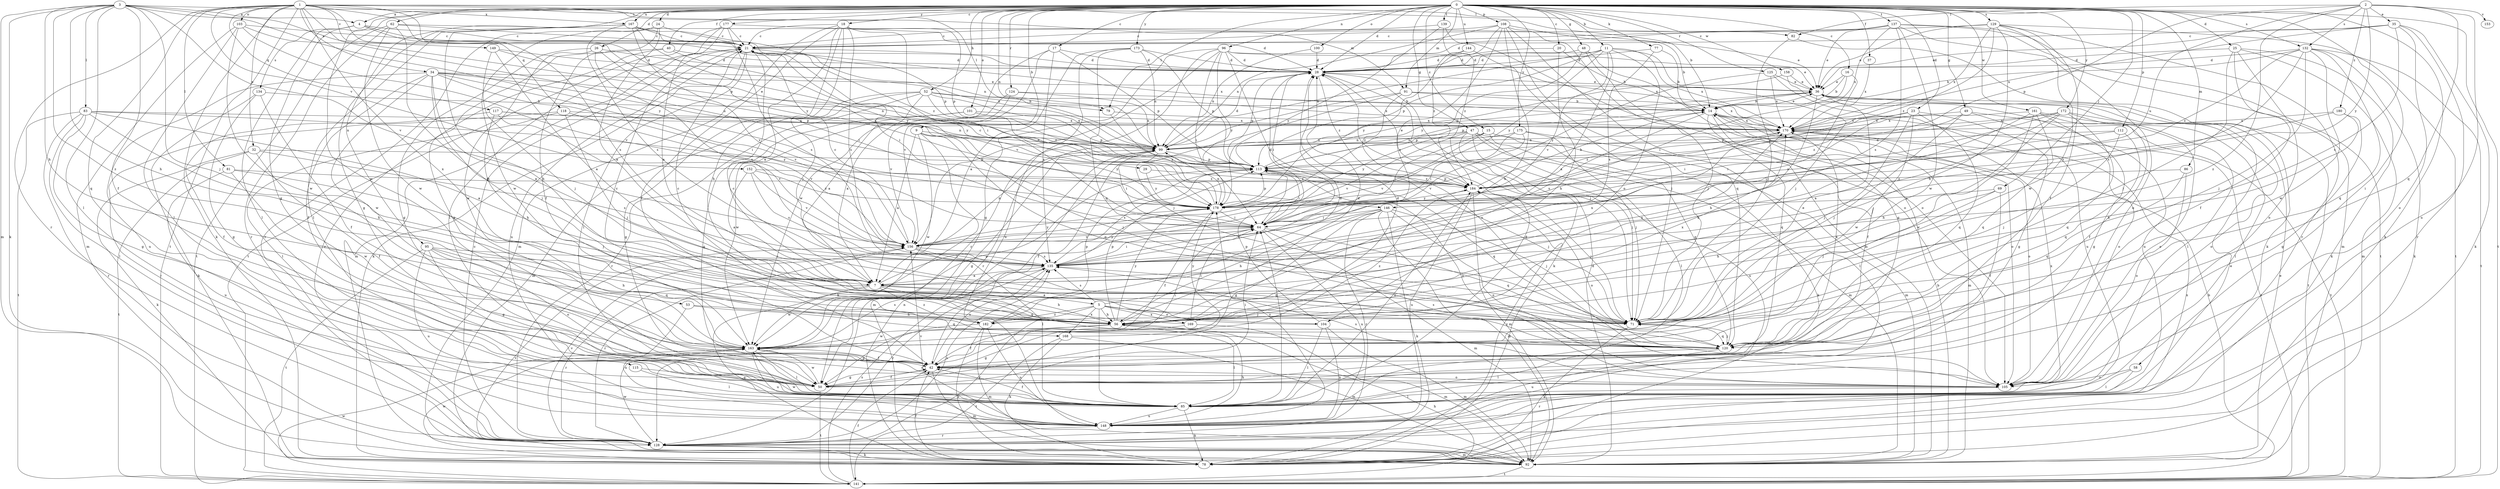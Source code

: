 strict digraph  {
0;
1;
2;
3;
4;
5;
7;
9;
11;
14;
15;
16;
17;
18;
20;
21;
23;
24;
25;
26;
28;
29;
32;
34;
35;
36;
37;
40;
42;
47;
48;
49;
50;
52;
53;
56;
58;
62;
64;
69;
71;
77;
78;
79;
81;
82;
83;
85;
86;
91;
92;
95;
96;
99;
100;
101;
103;
104;
105;
108;
112;
113;
115;
117;
118;
120;
124;
125;
128;
129;
132;
134;
135;
137;
139;
141;
144;
146;
148;
149;
152;
153;
156;
158;
161;
163;
167;
168;
169;
170;
172;
173;
175;
177;
178;
180;
182;
184;
0 -> 4  [label=a];
0 -> 9  [label=b];
0 -> 11  [label=b];
0 -> 15  [label=c];
0 -> 16  [label=c];
0 -> 17  [label=c];
0 -> 18  [label=c];
0 -> 20  [label=c];
0 -> 23  [label=d];
0 -> 24  [label=d];
0 -> 25  [label=d];
0 -> 26  [label=d];
0 -> 28  [label=d];
0 -> 37  [label=f];
0 -> 40  [label=f];
0 -> 47  [label=g];
0 -> 48  [label=g];
0 -> 49  [label=g];
0 -> 50  [label=g];
0 -> 52  [label=h];
0 -> 58  [label=i];
0 -> 62  [label=i];
0 -> 69  [label=j];
0 -> 77  [label=k];
0 -> 78  [label=k];
0 -> 79  [label=l];
0 -> 86  [label=m];
0 -> 91  [label=m];
0 -> 95  [label=n];
0 -> 96  [label=n];
0 -> 99  [label=n];
0 -> 100  [label=o];
0 -> 101  [label=o];
0 -> 108  [label=p];
0 -> 112  [label=p];
0 -> 124  [label=r];
0 -> 125  [label=r];
0 -> 129  [label=s];
0 -> 132  [label=s];
0 -> 137  [label=t];
0 -> 139  [label=t];
0 -> 141  [label=t];
0 -> 144  [label=u];
0 -> 158  [label=w];
0 -> 161  [label=w];
0 -> 163  [label=w];
0 -> 167  [label=x];
0 -> 172  [label=y];
0 -> 173  [label=y];
0 -> 175  [label=y];
0 -> 177  [label=y];
1 -> 29  [label=e];
1 -> 32  [label=e];
1 -> 34  [label=e];
1 -> 78  [label=k];
1 -> 79  [label=l];
1 -> 81  [label=l];
1 -> 82  [label=l];
1 -> 91  [label=m];
1 -> 103  [label=o];
1 -> 115  [label=q];
1 -> 117  [label=q];
1 -> 118  [label=q];
1 -> 128  [label=r];
1 -> 141  [label=t];
1 -> 146  [label=u];
1 -> 149  [label=v];
1 -> 152  [label=v];
1 -> 167  [label=x];
1 -> 168  [label=x];
1 -> 178  [label=y];
2 -> 35  [label=e];
2 -> 82  [label=l];
2 -> 113  [label=p];
2 -> 120  [label=q];
2 -> 132  [label=s];
2 -> 146  [label=u];
2 -> 148  [label=u];
2 -> 153  [label=v];
2 -> 178  [label=y];
2 -> 180  [label=z];
2 -> 182  [label=z];
3 -> 4  [label=a];
3 -> 14  [label=b];
3 -> 42  [label=f];
3 -> 53  [label=h];
3 -> 56  [label=h];
3 -> 71  [label=j];
3 -> 78  [label=k];
3 -> 83  [label=l];
3 -> 85  [label=l];
3 -> 92  [label=m];
3 -> 113  [label=p];
3 -> 156  [label=v];
3 -> 178  [label=y];
3 -> 182  [label=z];
4 -> 21  [label=c];
4 -> 85  [label=l];
4 -> 99  [label=n];
4 -> 134  [label=s];
4 -> 135  [label=s];
5 -> 56  [label=h];
5 -> 71  [label=j];
5 -> 85  [label=l];
5 -> 104  [label=o];
5 -> 128  [label=r];
5 -> 135  [label=s];
5 -> 168  [label=x];
5 -> 169  [label=x];
5 -> 170  [label=x];
5 -> 182  [label=z];
7 -> 5  [label=a];
7 -> 56  [label=h];
7 -> 64  [label=i];
7 -> 120  [label=q];
7 -> 128  [label=r];
7 -> 163  [label=w];
7 -> 170  [label=x];
7 -> 182  [label=z];
9 -> 7  [label=a];
9 -> 71  [label=j];
9 -> 78  [label=k];
9 -> 99  [label=n];
9 -> 120  [label=q];
9 -> 163  [label=w];
9 -> 178  [label=y];
11 -> 7  [label=a];
11 -> 28  [label=d];
11 -> 71  [label=j];
11 -> 99  [label=n];
11 -> 104  [label=o];
11 -> 113  [label=p];
11 -> 156  [label=v];
11 -> 170  [label=x];
11 -> 178  [label=y];
14 -> 36  [label=e];
14 -> 42  [label=f];
14 -> 92  [label=m];
14 -> 105  [label=o];
14 -> 113  [label=p];
14 -> 120  [label=q];
14 -> 135  [label=s];
14 -> 141  [label=t];
14 -> 170  [label=x];
15 -> 64  [label=i];
15 -> 92  [label=m];
15 -> 99  [label=n];
15 -> 120  [label=q];
15 -> 156  [label=v];
16 -> 14  [label=b];
16 -> 36  [label=e];
16 -> 64  [label=i];
16 -> 135  [label=s];
17 -> 28  [label=d];
17 -> 113  [label=p];
17 -> 135  [label=s];
17 -> 156  [label=v];
17 -> 163  [label=w];
18 -> 7  [label=a];
18 -> 21  [label=c];
18 -> 42  [label=f];
18 -> 56  [label=h];
18 -> 64  [label=i];
18 -> 71  [label=j];
18 -> 92  [label=m];
18 -> 113  [label=p];
18 -> 135  [label=s];
20 -> 14  [label=b];
20 -> 28  [label=d];
20 -> 56  [label=h];
21 -> 28  [label=d];
21 -> 64  [label=i];
21 -> 78  [label=k];
21 -> 85  [label=l];
21 -> 92  [label=m];
21 -> 148  [label=u];
21 -> 170  [label=x];
23 -> 50  [label=g];
23 -> 64  [label=i];
23 -> 71  [label=j];
23 -> 113  [label=p];
23 -> 120  [label=q];
23 -> 163  [label=w];
23 -> 170  [label=x];
24 -> 7  [label=a];
24 -> 21  [label=c];
24 -> 42  [label=f];
24 -> 128  [label=r];
24 -> 163  [label=w];
25 -> 28  [label=d];
25 -> 42  [label=f];
25 -> 71  [label=j];
25 -> 78  [label=k];
25 -> 92  [label=m];
25 -> 105  [label=o];
26 -> 28  [label=d];
26 -> 50  [label=g];
26 -> 64  [label=i];
26 -> 135  [label=s];
26 -> 163  [label=w];
28 -> 36  [label=e];
28 -> 64  [label=i];
28 -> 71  [label=j];
28 -> 78  [label=k];
28 -> 113  [label=p];
28 -> 184  [label=z];
29 -> 178  [label=y];
29 -> 184  [label=z];
32 -> 42  [label=f];
32 -> 78  [label=k];
32 -> 113  [label=p];
32 -> 135  [label=s];
32 -> 141  [label=t];
34 -> 7  [label=a];
34 -> 36  [label=e];
34 -> 42  [label=f];
34 -> 64  [label=i];
34 -> 71  [label=j];
34 -> 99  [label=n];
34 -> 113  [label=p];
34 -> 148  [label=u];
34 -> 156  [label=v];
34 -> 163  [label=w];
35 -> 21  [label=c];
35 -> 36  [label=e];
35 -> 78  [label=k];
35 -> 105  [label=o];
35 -> 128  [label=r];
35 -> 135  [label=s];
35 -> 170  [label=x];
36 -> 14  [label=b];
36 -> 56  [label=h];
36 -> 85  [label=l];
36 -> 113  [label=p];
36 -> 141  [label=t];
37 -> 170  [label=x];
40 -> 28  [label=d];
40 -> 50  [label=g];
40 -> 128  [label=r];
40 -> 178  [label=y];
42 -> 50  [label=g];
42 -> 64  [label=i];
42 -> 92  [label=m];
42 -> 105  [label=o];
42 -> 135  [label=s];
47 -> 71  [label=j];
47 -> 78  [label=k];
47 -> 85  [label=l];
47 -> 92  [label=m];
47 -> 99  [label=n];
47 -> 148  [label=u];
47 -> 156  [label=v];
47 -> 178  [label=y];
48 -> 28  [label=d];
48 -> 50  [label=g];
48 -> 71  [label=j];
48 -> 178  [label=y];
49 -> 71  [label=j];
49 -> 105  [label=o];
49 -> 113  [label=p];
49 -> 141  [label=t];
49 -> 170  [label=x];
50 -> 42  [label=f];
50 -> 64  [label=i];
50 -> 141  [label=t];
50 -> 163  [label=w];
52 -> 7  [label=a];
52 -> 50  [label=g];
52 -> 92  [label=m];
52 -> 99  [label=n];
52 -> 128  [label=r];
52 -> 170  [label=x];
52 -> 184  [label=z];
52 -> 79  [label=b];
53 -> 56  [label=h];
53 -> 120  [label=q];
53 -> 148  [label=u];
56 -> 21  [label=c];
56 -> 28  [label=d];
56 -> 42  [label=f];
56 -> 85  [label=l];
56 -> 113  [label=p];
56 -> 163  [label=w];
56 -> 178  [label=y];
58 -> 85  [label=l];
58 -> 105  [label=o];
58 -> 128  [label=r];
62 -> 21  [label=c];
62 -> 36  [label=e];
62 -> 56  [label=h];
62 -> 128  [label=r];
62 -> 141  [label=t];
62 -> 163  [label=w];
64 -> 28  [label=d];
64 -> 92  [label=m];
64 -> 120  [label=q];
64 -> 148  [label=u];
64 -> 156  [label=v];
69 -> 42  [label=f];
69 -> 56  [label=h];
69 -> 71  [label=j];
69 -> 178  [label=y];
71 -> 36  [label=e];
71 -> 78  [label=k];
71 -> 120  [label=q];
77 -> 14  [label=b];
77 -> 28  [label=d];
77 -> 135  [label=s];
78 -> 42  [label=f];
78 -> 99  [label=n];
78 -> 163  [label=w];
78 -> 170  [label=x];
78 -> 184  [label=z];
79 -> 170  [label=x];
79 -> 178  [label=y];
81 -> 71  [label=j];
81 -> 148  [label=u];
81 -> 163  [label=w];
81 -> 184  [label=z];
82 -> 71  [label=j];
82 -> 78  [label=k];
83 -> 7  [label=a];
83 -> 50  [label=g];
83 -> 56  [label=h];
83 -> 85  [label=l];
83 -> 128  [label=r];
83 -> 141  [label=t];
83 -> 170  [label=x];
83 -> 178  [label=y];
85 -> 28  [label=d];
85 -> 42  [label=f];
85 -> 64  [label=i];
85 -> 78  [label=k];
85 -> 148  [label=u];
85 -> 170  [label=x];
85 -> 184  [label=z];
86 -> 105  [label=o];
86 -> 120  [label=q];
86 -> 184  [label=z];
91 -> 14  [label=b];
91 -> 71  [label=j];
91 -> 128  [label=r];
91 -> 170  [label=x];
91 -> 184  [label=z];
92 -> 14  [label=b];
92 -> 28  [label=d];
92 -> 36  [label=e];
92 -> 141  [label=t];
92 -> 156  [label=v];
95 -> 50  [label=g];
95 -> 56  [label=h];
95 -> 105  [label=o];
95 -> 120  [label=q];
95 -> 135  [label=s];
95 -> 141  [label=t];
95 -> 148  [label=u];
96 -> 28  [label=d];
96 -> 36  [label=e];
96 -> 50  [label=g];
96 -> 64  [label=i];
96 -> 105  [label=o];
96 -> 128  [label=r];
96 -> 156  [label=v];
96 -> 170  [label=x];
96 -> 178  [label=y];
99 -> 28  [label=d];
99 -> 42  [label=f];
99 -> 50  [label=g];
99 -> 64  [label=i];
99 -> 92  [label=m];
99 -> 113  [label=p];
100 -> 28  [label=d];
100 -> 99  [label=n];
101 -> 50  [label=g];
101 -> 113  [label=p];
101 -> 163  [label=w];
101 -> 170  [label=x];
103 -> 21  [label=c];
103 -> 28  [label=d];
103 -> 85  [label=l];
103 -> 92  [label=m];
103 -> 156  [label=v];
103 -> 163  [label=w];
104 -> 21  [label=c];
104 -> 85  [label=l];
104 -> 92  [label=m];
104 -> 113  [label=p];
104 -> 148  [label=u];
104 -> 170  [label=x];
105 -> 85  [label=l];
105 -> 135  [label=s];
108 -> 14  [label=b];
108 -> 21  [label=c];
108 -> 56  [label=h];
108 -> 92  [label=m];
108 -> 99  [label=n];
108 -> 105  [label=o];
108 -> 120  [label=q];
108 -> 135  [label=s];
108 -> 184  [label=z];
112 -> 64  [label=i];
112 -> 71  [label=j];
112 -> 99  [label=n];
112 -> 120  [label=q];
113 -> 36  [label=e];
113 -> 64  [label=i];
113 -> 71  [label=j];
113 -> 105  [label=o];
113 -> 120  [label=q];
113 -> 135  [label=s];
113 -> 184  [label=z];
115 -> 50  [label=g];
115 -> 85  [label=l];
117 -> 42  [label=f];
117 -> 56  [label=h];
117 -> 99  [label=n];
117 -> 156  [label=v];
117 -> 170  [label=x];
118 -> 71  [label=j];
118 -> 85  [label=l];
118 -> 128  [label=r];
118 -> 156  [label=v];
118 -> 170  [label=x];
120 -> 71  [label=j];
120 -> 85  [label=l];
120 -> 135  [label=s];
120 -> 148  [label=u];
120 -> 170  [label=x];
124 -> 7  [label=a];
124 -> 14  [label=b];
124 -> 99  [label=n];
124 -> 156  [label=v];
125 -> 36  [label=e];
125 -> 148  [label=u];
125 -> 170  [label=x];
125 -> 178  [label=y];
128 -> 21  [label=c];
128 -> 36  [label=e];
128 -> 78  [label=k];
128 -> 92  [label=m];
128 -> 135  [label=s];
128 -> 156  [label=v];
128 -> 163  [label=w];
129 -> 21  [label=c];
129 -> 36  [label=e];
129 -> 42  [label=f];
129 -> 56  [label=h];
129 -> 128  [label=r];
129 -> 141  [label=t];
129 -> 163  [label=w];
129 -> 170  [label=x];
129 -> 184  [label=z];
132 -> 14  [label=b];
132 -> 28  [label=d];
132 -> 71  [label=j];
132 -> 78  [label=k];
132 -> 120  [label=q];
132 -> 135  [label=s];
132 -> 141  [label=t];
132 -> 163  [label=w];
132 -> 184  [label=z];
134 -> 14  [label=b];
134 -> 42  [label=f];
134 -> 50  [label=g];
134 -> 78  [label=k];
135 -> 7  [label=a];
135 -> 64  [label=i];
135 -> 128  [label=r];
135 -> 178  [label=y];
137 -> 21  [label=c];
137 -> 28  [label=d];
137 -> 36  [label=e];
137 -> 92  [label=m];
137 -> 105  [label=o];
137 -> 135  [label=s];
137 -> 141  [label=t];
137 -> 163  [label=w];
137 -> 170  [label=x];
139 -> 21  [label=c];
139 -> 105  [label=o];
139 -> 178  [label=y];
139 -> 184  [label=z];
141 -> 14  [label=b];
141 -> 42  [label=f];
141 -> 56  [label=h];
141 -> 135  [label=s];
141 -> 163  [label=w];
144 -> 28  [label=d];
144 -> 71  [label=j];
144 -> 178  [label=y];
146 -> 50  [label=g];
146 -> 56  [label=h];
146 -> 64  [label=i];
146 -> 71  [label=j];
146 -> 78  [label=k];
146 -> 92  [label=m];
146 -> 105  [label=o];
146 -> 128  [label=r];
146 -> 135  [label=s];
148 -> 56  [label=h];
148 -> 128  [label=r];
148 -> 156  [label=v];
148 -> 163  [label=w];
148 -> 178  [label=y];
149 -> 7  [label=a];
149 -> 28  [label=d];
149 -> 71  [label=j];
149 -> 99  [label=n];
152 -> 7  [label=a];
152 -> 135  [label=s];
152 -> 156  [label=v];
152 -> 178  [label=y];
152 -> 184  [label=z];
156 -> 21  [label=c];
156 -> 85  [label=l];
156 -> 99  [label=n];
156 -> 120  [label=q];
156 -> 128  [label=r];
156 -> 135  [label=s];
156 -> 178  [label=y];
158 -> 36  [label=e];
158 -> 113  [label=p];
158 -> 148  [label=u];
161 -> 50  [label=g];
161 -> 56  [label=h];
161 -> 85  [label=l];
161 -> 105  [label=o];
161 -> 120  [label=q];
161 -> 163  [label=w];
161 -> 170  [label=x];
163 -> 42  [label=f];
163 -> 85  [label=l];
163 -> 105  [label=o];
163 -> 113  [label=p];
163 -> 135  [label=s];
163 -> 148  [label=u];
163 -> 184  [label=z];
167 -> 21  [label=c];
167 -> 50  [label=g];
167 -> 56  [label=h];
167 -> 85  [label=l];
167 -> 113  [label=p];
167 -> 135  [label=s];
167 -> 156  [label=v];
167 -> 178  [label=y];
167 -> 184  [label=z];
168 -> 78  [label=k];
168 -> 92  [label=m];
168 -> 141  [label=t];
168 -> 178  [label=y];
169 -> 21  [label=c];
169 -> 28  [label=d];
169 -> 50  [label=g];
169 -> 64  [label=i];
169 -> 92  [label=m];
170 -> 99  [label=n];
170 -> 105  [label=o];
170 -> 184  [label=z];
172 -> 7  [label=a];
172 -> 42  [label=f];
172 -> 56  [label=h];
172 -> 64  [label=i];
172 -> 105  [label=o];
172 -> 120  [label=q];
172 -> 170  [label=x];
172 -> 184  [label=z];
173 -> 7  [label=a];
173 -> 28  [label=d];
173 -> 99  [label=n];
173 -> 113  [label=p];
173 -> 120  [label=q];
173 -> 148  [label=u];
175 -> 64  [label=i];
175 -> 71  [label=j];
175 -> 85  [label=l];
175 -> 99  [label=n];
175 -> 156  [label=v];
177 -> 7  [label=a];
177 -> 21  [label=c];
177 -> 28  [label=d];
177 -> 85  [label=l];
177 -> 135  [label=s];
177 -> 141  [label=t];
178 -> 21  [label=c];
178 -> 42  [label=f];
178 -> 64  [label=i];
178 -> 99  [label=n];
178 -> 113  [label=p];
180 -> 50  [label=g];
180 -> 56  [label=h];
180 -> 170  [label=x];
180 -> 178  [label=y];
182 -> 28  [label=d];
182 -> 50  [label=g];
182 -> 78  [label=k];
182 -> 92  [label=m];
182 -> 113  [label=p];
182 -> 148  [label=u];
184 -> 14  [label=b];
184 -> 71  [label=j];
184 -> 92  [label=m];
184 -> 105  [label=o];
184 -> 113  [label=p];
184 -> 148  [label=u];
184 -> 178  [label=y];
}
